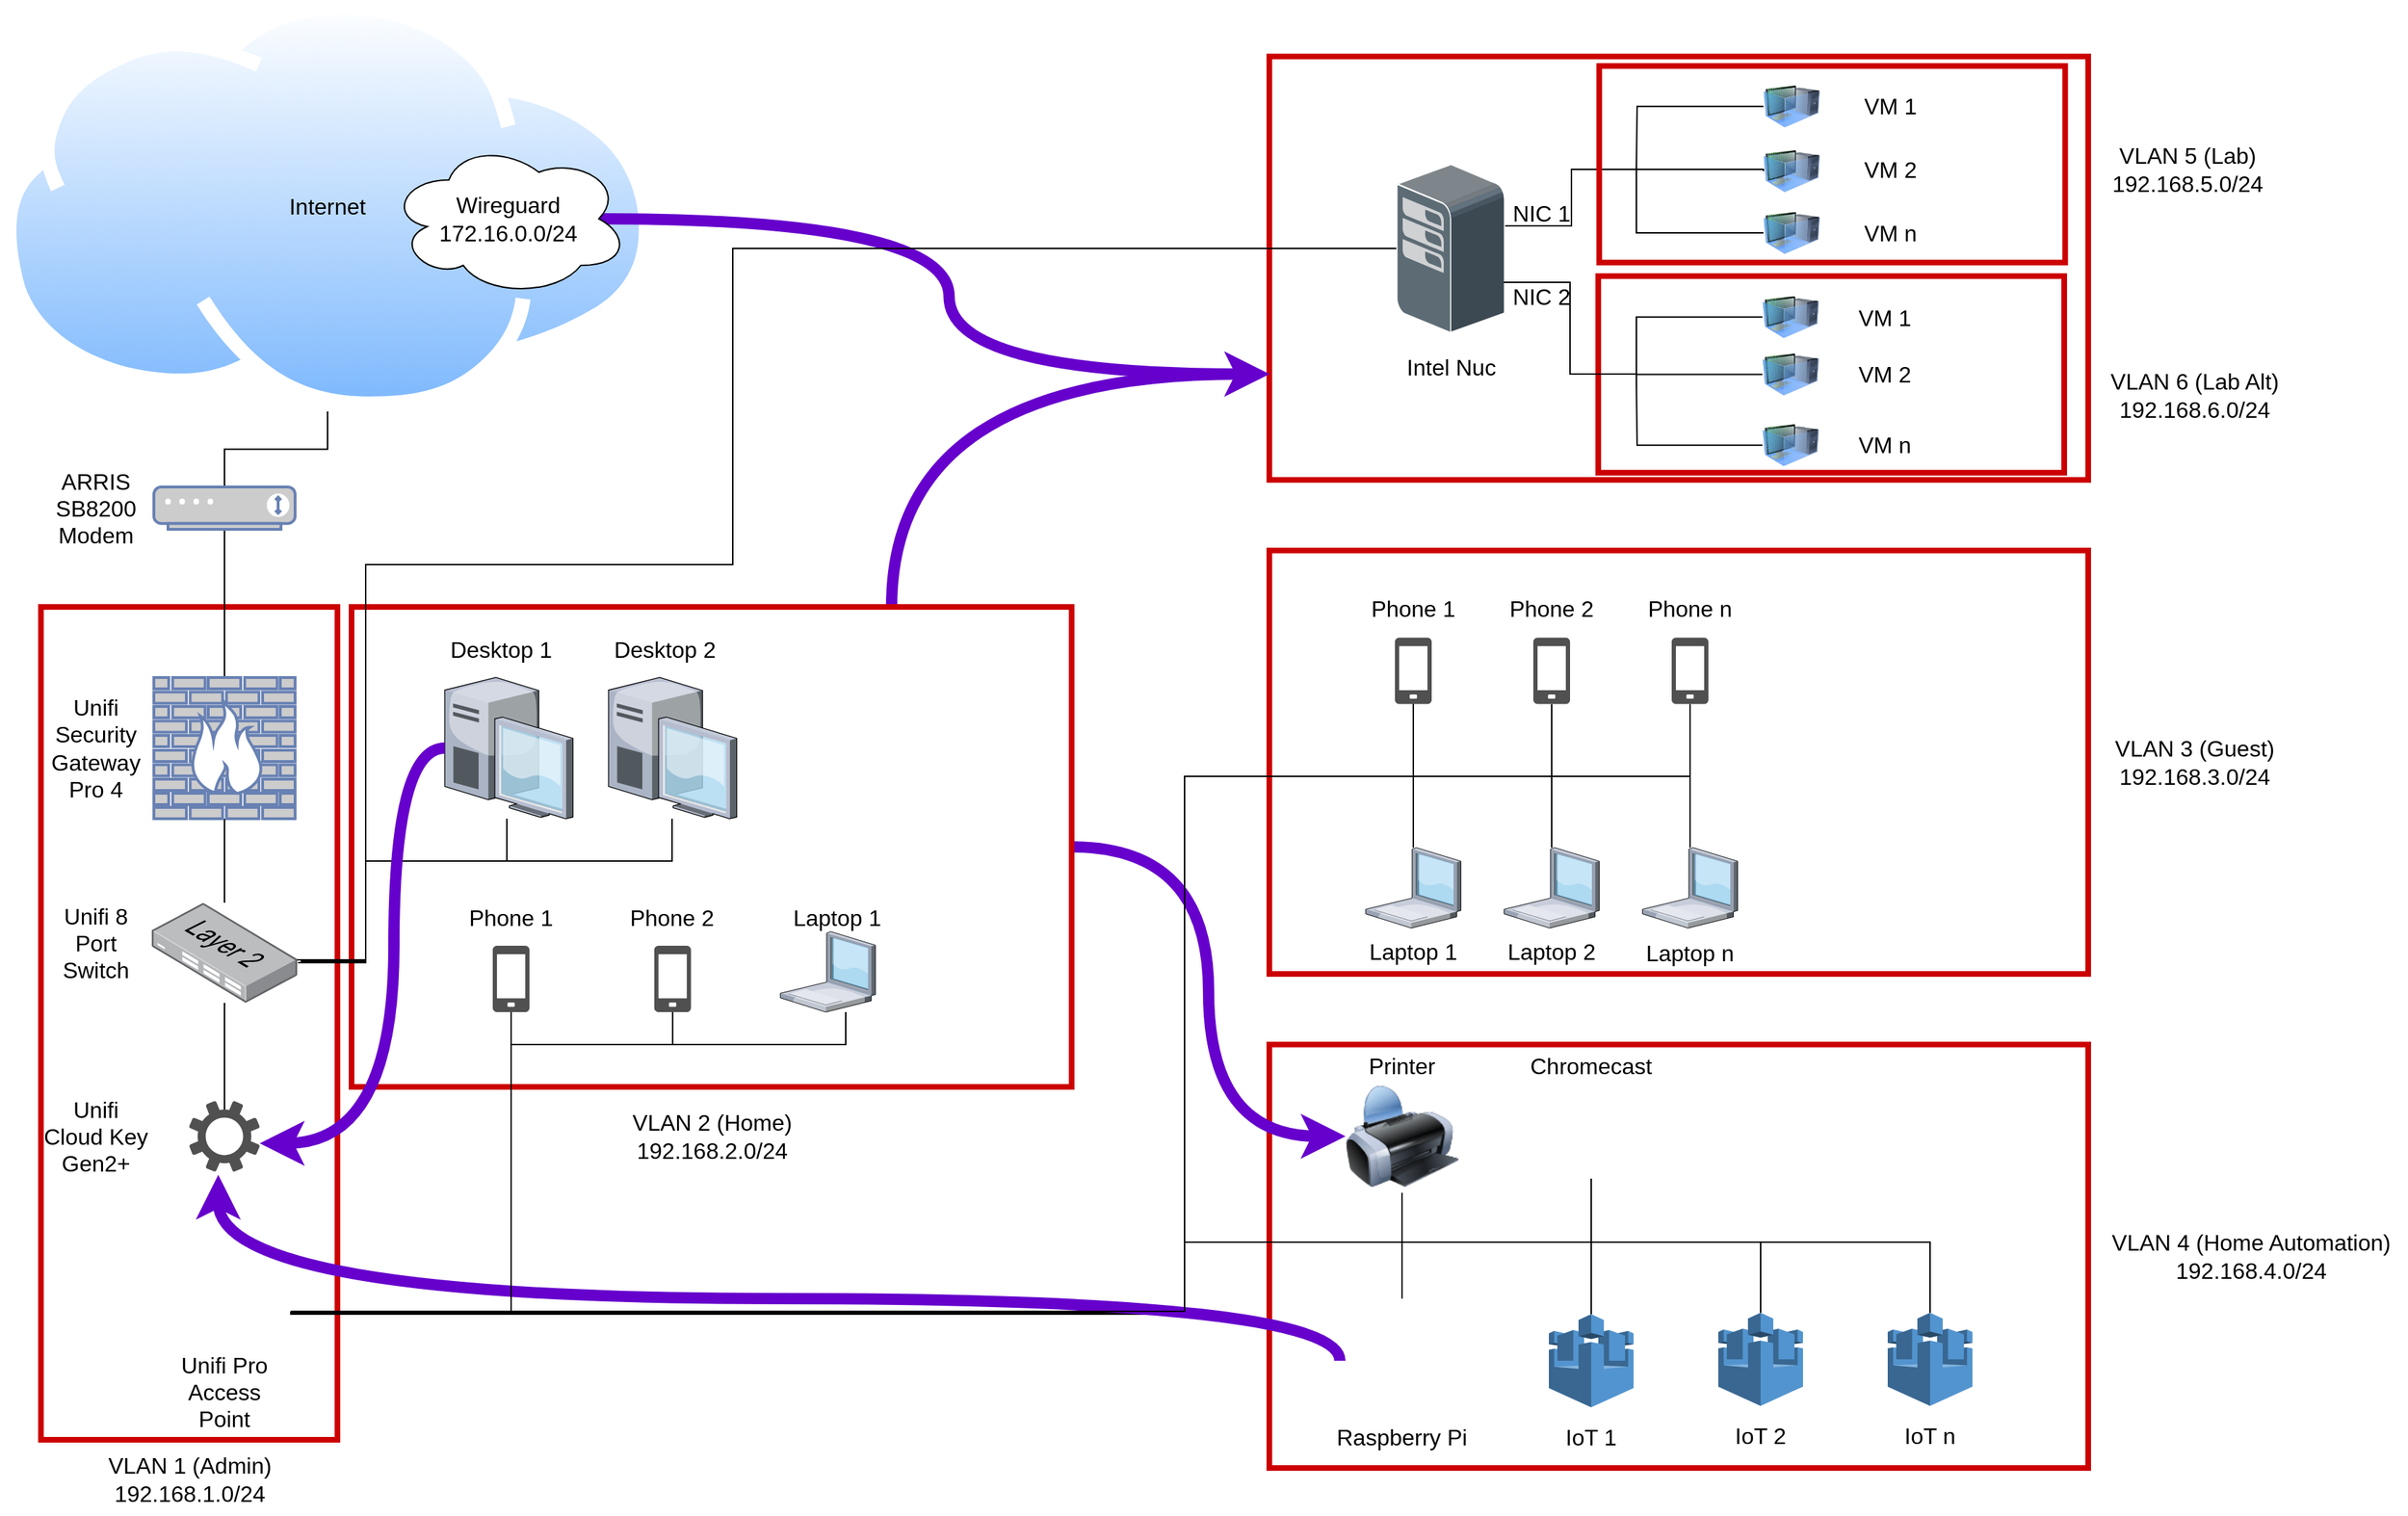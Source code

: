 <mxfile version="20.8.23" type="device"><diagram id="Ds2sItfyzFPyh1SkgrzB" name="Current"><mxGraphModel dx="1793" dy="870" grid="1" gridSize="10" guides="1" tooltips="1" connect="1" arrows="1" fold="1" page="1" pageScale="1" pageWidth="850" pageHeight="1100" math="0" shadow="0"><root><mxCell id="0"/><mxCell id="1" parent="0"/><mxCell id="rxloa3v-cWvNDDFYcRvY-28" value="" style="rounded=0;whiteSpace=wrap;html=1;strokeColor=#CC0000;fillColor=none;strokeWidth=4;" parent="1" vertex="1"><mxGeometry x="900" y="740" width="580" height="300" as="geometry"/></mxCell><mxCell id="kZkbwH2C09EGABGEzkcC-1" value="" style="rounded=0;whiteSpace=wrap;html=1;strokeColor=#CC0000;fillColor=none;strokeWidth=4;" vertex="1" parent="1"><mxGeometry x="30" y="430" width="210" height="590" as="geometry"/></mxCell><mxCell id="hfXK8gR3mUtzM9UgU4Q--16" value="" style="rounded=0;whiteSpace=wrap;html=1;strokeColor=#CC0000;fillColor=none;strokeWidth=4;" parent="1" vertex="1"><mxGeometry x="1133" y="195.63" width="330" height="139.25" as="geometry"/></mxCell><mxCell id="rxloa3v-cWvNDDFYcRvY-39" value="" style="rounded=0;whiteSpace=wrap;html=1;strokeColor=#CC0000;fillColor=none;strokeWidth=4;" parent="1" vertex="1"><mxGeometry x="900" y="40" width="580" height="300" as="geometry"/></mxCell><mxCell id="rxloa3v-cWvNDDFYcRvY-37" value="" style="rounded=0;whiteSpace=wrap;html=1;strokeColor=#CC0000;fillColor=none;strokeWidth=4;" parent="1" vertex="1"><mxGeometry x="900" y="390" width="580" height="300" as="geometry"/></mxCell><mxCell id="rxloa3v-cWvNDDFYcRvY-67" style="edgeStyle=orthogonalEdgeStyle;rounded=0;orthogonalLoop=1;jettySize=auto;html=1;exitX=0.5;exitY=1;exitDx=0;exitDy=0;fontSize=16;endArrow=none;endFill=0;" parent="1" source="rxloa3v-cWvNDDFYcRvY-65" target="nndIvBKPw7F6Ww-xYiM8-17" edge="1"><mxGeometry relative="1" as="geometry"/></mxCell><mxCell id="rxloa3v-cWvNDDFYcRvY-65" value="" style="aspect=fixed;perimeter=ellipsePerimeter;html=1;align=center;shadow=0;dashed=0;spacingTop=3;image;image=img/lib/active_directory/internet_cloud.svg;fontSize=20;" parent="1" vertex="1"><mxGeometry x="1.67" width="462.7" height="291.5" as="geometry"/></mxCell><mxCell id="rxloa3v-cWvNDDFYcRvY-118" style="edgeStyle=orthogonalEdgeStyle;curved=1;rounded=0;orthogonalLoop=1;jettySize=auto;html=1;exitX=0.75;exitY=0;exitDx=0;exitDy=0;entryX=0;entryY=0.75;entryDx=0;entryDy=0;fontSize=16;endArrow=classic;endFill=1;strokeWidth=8;strokeColor=#6600CC;" parent="1" source="nndIvBKPw7F6Ww-xYiM8-13" target="rxloa3v-cWvNDDFYcRvY-39" edge="1"><mxGeometry relative="1" as="geometry"/></mxCell><mxCell id="rxloa3v-cWvNDDFYcRvY-119" style="edgeStyle=orthogonalEdgeStyle;curved=1;rounded=0;orthogonalLoop=1;jettySize=auto;html=1;exitX=1;exitY=0.5;exitDx=0;exitDy=0;entryX=0;entryY=0.5;entryDx=0;entryDy=0;fontSize=16;endArrow=classic;endFill=1;strokeColor=#6600CC;strokeWidth=8;" parent="1" source="nndIvBKPw7F6Ww-xYiM8-13" target="rxloa3v-cWvNDDFYcRvY-56" edge="1"><mxGeometry relative="1" as="geometry"/></mxCell><mxCell id="nndIvBKPw7F6Ww-xYiM8-13" value="" style="rounded=0;whiteSpace=wrap;html=1;strokeColor=#CC0000;fillColor=none;strokeWidth=4;" parent="1" vertex="1"><mxGeometry x="250" y="430" width="510" height="340" as="geometry"/></mxCell><mxCell id="rxloa3v-cWvNDDFYcRvY-121" style="edgeStyle=orthogonalEdgeStyle;curved=1;rounded=0;orthogonalLoop=1;jettySize=auto;html=1;exitX=0.875;exitY=0.5;exitDx=0;exitDy=0;exitPerimeter=0;entryX=0;entryY=0.75;entryDx=0;entryDy=0;fontSize=16;endArrow=classic;endFill=1;strokeColor=#6600CC;strokeWidth=8;" parent="1" source="nndIvBKPw7F6Ww-xYiM8-3" target="rxloa3v-cWvNDDFYcRvY-39" edge="1"><mxGeometry relative="1" as="geometry"/></mxCell><mxCell id="nndIvBKPw7F6Ww-xYiM8-3" value="&lt;span style=&quot;font-size: 16px&quot;&gt;Wireguard&lt;/span&gt;&lt;br style=&quot;font-size: 16px&quot;&gt;&lt;span style=&quot;font-size: 16px&quot;&gt;172.16.0.0/24&lt;/span&gt;" style="ellipse;shape=cloud;whiteSpace=wrap;html=1;" parent="1" vertex="1"><mxGeometry x="276.41" y="100" width="170" height="110" as="geometry"/></mxCell><mxCell id="nndIvBKPw7F6Ww-xYiM8-11" style="edgeStyle=orthogonalEdgeStyle;rounded=0;orthogonalLoop=1;jettySize=auto;html=1;entryX=0.5;entryY=0;entryDx=0;entryDy=0;entryPerimeter=0;endArrow=none;endFill=0;" parent="1" source="nndIvBKPw7F6Ww-xYiM8-17" target="nndIvBKPw7F6Ww-xYiM8-10" edge="1"><mxGeometry relative="1" as="geometry"><mxPoint x="159.667" y="400" as="sourcePoint"/></mxGeometry></mxCell><mxCell id="nndIvBKPw7F6Ww-xYiM8-22" style="edgeStyle=orthogonalEdgeStyle;rounded=0;orthogonalLoop=1;jettySize=auto;html=1;exitX=0.5;exitY=1;exitDx=0;exitDy=0;exitPerimeter=0;endArrow=none;endFill=0;" parent="1" source="nndIvBKPw7F6Ww-xYiM8-10" target="nndIvBKPw7F6Ww-xYiM8-18" edge="1"><mxGeometry relative="1" as="geometry"/></mxCell><mxCell id="nndIvBKPw7F6Ww-xYiM8-10" value="" style="fontColor=#0066CC;verticalAlign=top;verticalLabelPosition=bottom;labelPosition=center;align=center;html=1;outlineConnect=0;fillColor=#CCCCCC;strokeColor=#6881B3;gradientColor=none;gradientDirection=north;strokeWidth=2;shape=mxgraph.networks.firewall;" parent="1" vertex="1"><mxGeometry x="110" y="480" width="100" height="100" as="geometry"/></mxCell><mxCell id="nndIvBKPw7F6Ww-xYiM8-14" value="&lt;font style=&quot;font-size: 16px&quot;&gt;Unifi Security Gateway Pro 4&lt;/font&gt;" style="text;html=1;strokeColor=none;fillColor=none;align=center;verticalAlign=middle;whiteSpace=wrap;rounded=0;" parent="1" vertex="1"><mxGeometry x="28.5" y="520" width="80" height="20" as="geometry"/></mxCell><mxCell id="nndIvBKPw7F6Ww-xYiM8-17" value="" style="fontColor=#0066CC;verticalAlign=top;verticalLabelPosition=bottom;labelPosition=center;align=center;html=1;outlineConnect=0;fillColor=#CCCCCC;strokeColor=#6881B3;gradientColor=none;gradientDirection=north;strokeWidth=2;shape=mxgraph.networks.modem;" parent="1" vertex="1"><mxGeometry x="110" y="345" width="100" height="30" as="geometry"/></mxCell><mxCell id="nndIvBKPw7F6Ww-xYiM8-18" value="" style="points=[];aspect=fixed;html=1;align=center;shadow=0;dashed=0;image;image=img/lib/allied_telesis/switch/Switch_24_port_L2.svg;strokeColor=#CC0000;strokeWidth=4;fillColor=none;" parent="1" vertex="1"><mxGeometry x="108.5" y="639.5" width="103" height="71" as="geometry"/></mxCell><mxCell id="nndIvBKPw7F6Ww-xYiM8-20" value="&lt;font style=&quot;font-size: 16px&quot;&gt;Unifi 8 Port Switch&lt;/font&gt;" style="text;html=1;strokeColor=none;fillColor=none;align=center;verticalAlign=middle;whiteSpace=wrap;rounded=0;" parent="1" vertex="1"><mxGeometry x="28.5" y="657.5" width="80" height="20" as="geometry"/></mxCell><mxCell id="nndIvBKPw7F6Ww-xYiM8-26" style="edgeStyle=orthogonalEdgeStyle;rounded=0;orthogonalLoop=1;jettySize=auto;html=1;exitX=0.5;exitY=0.12;exitDx=0;exitDy=0;exitPerimeter=0;endArrow=none;endFill=0;" parent="1" source="nndIvBKPw7F6Ww-xYiM8-23" target="nndIvBKPw7F6Ww-xYiM8-18" edge="1"><mxGeometry relative="1" as="geometry"/></mxCell><mxCell id="nndIvBKPw7F6Ww-xYiM8-23" value="" style="pointerEvents=1;shadow=0;dashed=0;html=1;strokeColor=none;labelPosition=center;verticalLabelPosition=bottom;verticalAlign=top;align=center;fillColor=#505050;shape=mxgraph.mscae.enterprise.settings" parent="1" vertex="1"><mxGeometry x="135" y="780" width="50" height="50" as="geometry"/></mxCell><mxCell id="nndIvBKPw7F6Ww-xYiM8-24" value="&lt;font style=&quot;font-size: 16px&quot;&gt;Unifi Cloud Key Gen2+&lt;/font&gt;" style="text;html=1;strokeColor=none;fillColor=none;align=center;verticalAlign=middle;whiteSpace=wrap;rounded=0;" parent="1" vertex="1"><mxGeometry x="28.5" y="795" width="80" height="20" as="geometry"/></mxCell><mxCell id="nndIvBKPw7F6Ww-xYiM8-27" value="&lt;font style=&quot;font-size: 16px&quot;&gt;ARRIS SB8200 Modem&lt;/font&gt;" style="text;html=1;strokeColor=none;fillColor=none;align=center;verticalAlign=middle;whiteSpace=wrap;rounded=0;" parent="1" vertex="1"><mxGeometry x="28.5" y="350" width="80" height="20" as="geometry"/></mxCell><mxCell id="rxloa3v-cWvNDDFYcRvY-5" style="edgeStyle=orthogonalEdgeStyle;rounded=0;orthogonalLoop=1;jettySize=auto;html=1;entryX=1.005;entryY=0.599;entryDx=0;entryDy=0;entryPerimeter=0;endArrow=none;endFill=0;" parent="1" source="rxloa3v-cWvNDDFYcRvY-1" target="nndIvBKPw7F6Ww-xYiM8-18" edge="1"><mxGeometry relative="1" as="geometry"><Array as="points"><mxPoint x="360" y="610"/><mxPoint x="260" y="610"/><mxPoint x="260" y="682"/></Array></mxGeometry></mxCell><mxCell id="rxloa3v-cWvNDDFYcRvY-1" value="" style="verticalLabelPosition=bottom;sketch=0;aspect=fixed;html=1;verticalAlign=top;strokeColor=none;align=center;outlineConnect=0;shape=mxgraph.citrix.desktop;" parent="1" vertex="1"><mxGeometry x="316" y="480" width="90.82" height="100" as="geometry"/></mxCell><mxCell id="rxloa3v-cWvNDDFYcRvY-53" style="edgeStyle=orthogonalEdgeStyle;rounded=0;orthogonalLoop=1;jettySize=auto;html=1;exitX=1;exitY=0.5;exitDx=0;exitDy=0;fontSize=20;endArrow=none;endFill=0;" parent="1" source="rxloa3v-cWvNDDFYcRvY-2" target="rxloa3v-cWvNDDFYcRvY-42" edge="1"><mxGeometry relative="1" as="geometry"><Array as="points"><mxPoint x="363" y="930"/><mxPoint x="363" y="740"/><mxPoint x="600" y="740"/></Array></mxGeometry></mxCell><mxCell id="rxloa3v-cWvNDDFYcRvY-80" style="edgeStyle=orthogonalEdgeStyle;rounded=0;orthogonalLoop=1;jettySize=auto;html=1;exitX=1;exitY=0.5;exitDx=0;exitDy=0;entryX=0.5;entryY=0;entryDx=0;entryDy=0;entryPerimeter=0;fontSize=16;endArrow=none;endFill=0;" parent="1" source="rxloa3v-cWvNDDFYcRvY-2" target="rxloa3v-cWvNDDFYcRvY-73" edge="1"><mxGeometry relative="1" as="geometry"><Array as="points"><mxPoint x="207" y="931"/><mxPoint x="840" y="931"/><mxPoint x="840" y="880"/><mxPoint x="1128" y="880"/></Array></mxGeometry></mxCell><mxCell id="rxloa3v-cWvNDDFYcRvY-81" style="edgeStyle=orthogonalEdgeStyle;rounded=0;orthogonalLoop=1;jettySize=auto;html=1;exitX=1;exitY=0.5;exitDx=0;exitDy=0;entryX=0.5;entryY=0;entryDx=0;entryDy=0;entryPerimeter=0;fontSize=16;endArrow=none;endFill=0;" parent="1" source="rxloa3v-cWvNDDFYcRvY-2" target="rxloa3v-cWvNDDFYcRvY-76" edge="1"><mxGeometry relative="1" as="geometry"><Array as="points"><mxPoint x="840" y="930"/><mxPoint x="840" y="880"/><mxPoint x="1248" y="880"/></Array></mxGeometry></mxCell><mxCell id="rxloa3v-cWvNDDFYcRvY-82" style="edgeStyle=orthogonalEdgeStyle;rounded=0;orthogonalLoop=1;jettySize=auto;html=1;exitX=1;exitY=0.5;exitDx=0;exitDy=0;entryX=0.5;entryY=0;entryDx=0;entryDy=0;entryPerimeter=0;fontSize=16;endArrow=none;endFill=0;" parent="1" source="rxloa3v-cWvNDDFYcRvY-2" target="rxloa3v-cWvNDDFYcRvY-78" edge="1"><mxGeometry relative="1" as="geometry"><Array as="points"><mxPoint x="840" y="930"/><mxPoint x="840" y="880"/><mxPoint x="1368" y="880"/></Array></mxGeometry></mxCell><mxCell id="rxloa3v-cWvNDDFYcRvY-83" style="edgeStyle=orthogonalEdgeStyle;rounded=0;orthogonalLoop=1;jettySize=auto;html=1;exitX=1;exitY=0.5;exitDx=0;exitDy=0;entryX=0.5;entryY=0;entryDx=0;entryDy=0;fontSize=16;endArrow=none;endFill=0;" parent="1" source="rxloa3v-cWvNDDFYcRvY-2" target="rxloa3v-cWvNDDFYcRvY-55" edge="1"><mxGeometry relative="1" as="geometry"><Array as="points"><mxPoint x="840" y="930"/><mxPoint x="840" y="880"/><mxPoint x="994" y="880"/></Array></mxGeometry></mxCell><mxCell id="rxloa3v-cWvNDDFYcRvY-84" style="edgeStyle=orthogonalEdgeStyle;rounded=0;orthogonalLoop=1;jettySize=auto;html=1;exitX=1;exitY=0.5;exitDx=0;exitDy=0;entryX=0.5;entryY=1;entryDx=0;entryDy=0;fontSize=16;endArrow=none;endFill=0;" parent="1" source="rxloa3v-cWvNDDFYcRvY-2" target="rxloa3v-cWvNDDFYcRvY-56" edge="1"><mxGeometry relative="1" as="geometry"><Array as="points"><mxPoint x="840" y="930"/><mxPoint x="840" y="880"/><mxPoint x="994" y="880"/></Array></mxGeometry></mxCell><mxCell id="rxloa3v-cWvNDDFYcRvY-95" style="edgeStyle=orthogonalEdgeStyle;rounded=0;orthogonalLoop=1;jettySize=auto;html=1;exitX=1;exitY=0.5;exitDx=0;exitDy=0;fontSize=16;endArrow=none;endFill=0;" parent="1" source="rxloa3v-cWvNDDFYcRvY-2" target="rxloa3v-cWvNDDFYcRvY-69" edge="1"><mxGeometry relative="1" as="geometry"><Array as="points"><mxPoint x="840" y="930"/><mxPoint x="840" y="550"/><mxPoint x="1002" y="550"/></Array></mxGeometry></mxCell><mxCell id="rxloa3v-cWvNDDFYcRvY-96" style="edgeStyle=orthogonalEdgeStyle;rounded=0;orthogonalLoop=1;jettySize=auto;html=1;exitX=1;exitY=0.5;exitDx=0;exitDy=0;fontSize=16;endArrow=none;endFill=0;" parent="1" source="rxloa3v-cWvNDDFYcRvY-2" target="rxloa3v-cWvNDDFYcRvY-85" edge="1"><mxGeometry relative="1" as="geometry"><Array as="points"><mxPoint x="840" y="930"/><mxPoint x="840" y="550"/><mxPoint x="1100" y="550"/></Array></mxGeometry></mxCell><mxCell id="rxloa3v-cWvNDDFYcRvY-97" style="edgeStyle=orthogonalEdgeStyle;rounded=0;orthogonalLoop=1;jettySize=auto;html=1;exitX=1;exitY=0.5;exitDx=0;exitDy=0;fontSize=16;endArrow=none;endFill=0;" parent="1" source="rxloa3v-cWvNDDFYcRvY-2" target="rxloa3v-cWvNDDFYcRvY-87" edge="1"><mxGeometry relative="1" as="geometry"><Array as="points"><mxPoint x="840" y="929"/><mxPoint x="840" y="550"/><mxPoint x="1198" y="550"/></Array></mxGeometry></mxCell><mxCell id="rxloa3v-cWvNDDFYcRvY-99" style="edgeStyle=orthogonalEdgeStyle;rounded=0;orthogonalLoop=1;jettySize=auto;html=1;exitX=1;exitY=0.5;exitDx=0;exitDy=0;fontSize=16;endArrow=none;endFill=0;" parent="1" source="rxloa3v-cWvNDDFYcRvY-2" target="rxloa3v-cWvNDDFYcRvY-90" edge="1"><mxGeometry relative="1" as="geometry"><Array as="points"><mxPoint x="840" y="929"/><mxPoint x="840" y="550"/><mxPoint x="1100" y="550"/></Array></mxGeometry></mxCell><mxCell id="rxloa3v-cWvNDDFYcRvY-100" style="edgeStyle=orthogonalEdgeStyle;rounded=0;orthogonalLoop=1;jettySize=auto;html=1;exitX=1;exitY=0.5;exitDx=0;exitDy=0;fontSize=16;endArrow=none;endFill=0;" parent="1" source="rxloa3v-cWvNDDFYcRvY-2" target="rxloa3v-cWvNDDFYcRvY-92" edge="1"><mxGeometry relative="1" as="geometry"><Array as="points"><mxPoint x="840" y="930"/><mxPoint x="840" y="550"/><mxPoint x="1198" y="550"/></Array></mxGeometry></mxCell><mxCell id="rxloa3v-cWvNDDFYcRvY-2" value="" style="shape=image;html=1;verticalAlign=top;verticalLabelPosition=bottom;labelBackgroundColor=#ffffff;imageAspect=0;aspect=fixed;image=https://cdn3.iconfinder.com/data/icons/simple-files-1/128/Wi-Fi-128.png" parent="1" vertex="1"><mxGeometry x="113" y="882" width="94" height="94" as="geometry"/></mxCell><mxCell id="rxloa3v-cWvNDDFYcRvY-12" value="" style="verticalLabelPosition=bottom;sketch=0;aspect=fixed;html=1;verticalAlign=top;strokeColor=none;align=center;outlineConnect=0;shape=mxgraph.citrix.desktop;" parent="1" vertex="1"><mxGeometry x="431.99" y="480" width="90.82" height="100" as="geometry"/></mxCell><mxCell id="rxloa3v-cWvNDDFYcRvY-17" style="edgeStyle=orthogonalEdgeStyle;rounded=0;orthogonalLoop=1;jettySize=auto;html=1;exitX=1.024;exitY=0.585;exitDx=0;exitDy=0;endArrow=none;endFill=0;exitPerimeter=0;" parent="1" source="nndIvBKPw7F6Ww-xYiM8-18" target="rxloa3v-cWvNDDFYcRvY-12" edge="1"><mxGeometry relative="1" as="geometry"><mxPoint x="470" y="774" as="sourcePoint"/><mxPoint x="366.015" y="650.035" as="targetPoint"/><Array as="points"><mxPoint x="260" y="681"/><mxPoint x="260" y="610"/><mxPoint x="477" y="610"/></Array></mxGeometry></mxCell><mxCell id="rxloa3v-cWvNDDFYcRvY-18" value="&lt;font style=&quot;font-size: 16px&quot;&gt;Unifi Pro Access Point&lt;/font&gt;" style="text;html=1;strokeColor=none;fillColor=none;align=center;verticalAlign=middle;whiteSpace=wrap;rounded=0;" parent="1" vertex="1"><mxGeometry x="120.0" y="976" width="80" height="20" as="geometry"/></mxCell><mxCell id="rxloa3v-cWvNDDFYcRvY-19" value="&lt;font style=&quot;font-size: 16px&quot;&gt;Desktop 1&lt;/font&gt;" style="text;html=1;strokeColor=none;fillColor=none;align=center;verticalAlign=middle;whiteSpace=wrap;rounded=0;" parent="1" vertex="1"><mxGeometry x="316" y="450" width="80" height="20" as="geometry"/></mxCell><mxCell id="rxloa3v-cWvNDDFYcRvY-20" value="&lt;font style=&quot;font-size: 16px&quot;&gt;Desktop 2&lt;br&gt;&lt;/font&gt;" style="text;html=1;strokeColor=none;fillColor=none;align=center;verticalAlign=middle;whiteSpace=wrap;rounded=0;" parent="1" vertex="1"><mxGeometry x="431.99" y="450" width="80" height="20" as="geometry"/></mxCell><mxCell id="hfXK8gR3mUtzM9UgU4Q--11" style="edgeStyle=orthogonalEdgeStyle;rounded=0;orthogonalLoop=1;jettySize=auto;html=1;exitX=0;exitY=0.5;exitDx=0;exitDy=0;endArrow=none;endFill=0;" parent="1" source="rxloa3v-cWvNDDFYcRvY-22" edge="1"><mxGeometry relative="1" as="geometry"><mxPoint x="1160" y="120" as="targetPoint"/></mxGeometry></mxCell><mxCell id="rxloa3v-cWvNDDFYcRvY-22" value="" style="image;html=1;image=img/lib/clip_art/computers/Virtual_Machine_128x128.png" parent="1" vertex="1"><mxGeometry x="1250" y="50.75" width="40" height="49.25" as="geometry"/></mxCell><mxCell id="hfXK8gR3mUtzM9UgU4Q--12" style="edgeStyle=orthogonalEdgeStyle;rounded=0;orthogonalLoop=1;jettySize=auto;html=1;endArrow=none;endFill=0;" parent="1" source="rxloa3v-cWvNDDFYcRvY-23" edge="1"><mxGeometry relative="1" as="geometry"><mxPoint x="1160" y="120" as="targetPoint"/><Array as="points"><mxPoint x="1114" y="160"/><mxPoint x="1114" y="120"/></Array></mxGeometry></mxCell><mxCell id="rxloa3v-cWvNDDFYcRvY-23" value="" style="shadow=0;dashed=0;html=1;labelPosition=center;verticalLabelPosition=bottom;verticalAlign=top;align=center;outlineConnect=0;shape=mxgraph.veeam.3d.esx_esxi;" parent="1" vertex="1"><mxGeometry x="990" y="116" width="77" height="120" as="geometry"/></mxCell><mxCell id="rxloa3v-cWvNDDFYcRvY-24" style="edgeStyle=orthogonalEdgeStyle;rounded=0;orthogonalLoop=1;jettySize=auto;html=1;exitX=0.5;exitY=1;exitDx=0;exitDy=0;endArrow=none;endFill=0;" parent="1" edge="1"><mxGeometry relative="1" as="geometry"><mxPoint x="1155" y="320" as="sourcePoint"/><mxPoint x="1155" y="320" as="targetPoint"/></mxGeometry></mxCell><mxCell id="rxloa3v-cWvNDDFYcRvY-29" value="&lt;font style=&quot;font-size: 16px&quot;&gt;VLAN 2 (Home)&lt;br&gt;192.168.2.0/24&lt;br&gt;&lt;/font&gt;" style="text;html=1;align=center;verticalAlign=middle;resizable=0;points=[];autosize=1;strokeColor=none;fillColor=none;" parent="1" vertex="1"><mxGeometry x="435" y="780" width="140" height="50" as="geometry"/></mxCell><mxCell id="rxloa3v-cWvNDDFYcRvY-30" value="&lt;font style=&quot;font-size: 16px&quot;&gt;VLAN 4 (Home Automation)&lt;br&gt;192.168.4.0/24&lt;br&gt;&lt;/font&gt;" style="text;html=1;align=center;verticalAlign=middle;resizable=0;points=[];autosize=1;strokeColor=none;fillColor=none;" parent="1" vertex="1"><mxGeometry x="1485" y="865" width="220" height="50" as="geometry"/></mxCell><mxCell id="rxloa3v-cWvNDDFYcRvY-38" value="&lt;font style=&quot;font-size: 16px&quot;&gt;VLAN 3 (Guest)&lt;br&gt;192.168.3.0/24&lt;br&gt;&lt;/font&gt;" style="text;html=1;align=center;verticalAlign=middle;resizable=0;points=[];autosize=1;strokeColor=none;fillColor=none;" parent="1" vertex="1"><mxGeometry x="1485" y="515" width="140" height="50" as="geometry"/></mxCell><mxCell id="rxloa3v-cWvNDDFYcRvY-40" value="&lt;font style=&quot;font-size: 16px&quot;&gt;VLAN 5 (Lab)&lt;br&gt;192.168.5.0/24&lt;br&gt;&lt;/font&gt;" style="text;html=1;align=center;verticalAlign=middle;resizable=0;points=[];autosize=1;strokeColor=none;fillColor=none;" parent="1" vertex="1"><mxGeometry x="1485" y="95.37" width="130" height="50" as="geometry"/></mxCell><mxCell id="rxloa3v-cWvNDDFYcRvY-51" value="" style="edgeStyle=orthogonalEdgeStyle;rounded=0;orthogonalLoop=1;jettySize=auto;html=1;fontSize=20;endArrow=none;endFill=0;entryX=1;entryY=0.5;entryDx=0;entryDy=0;" parent="1" source="rxloa3v-cWvNDDFYcRvY-41" target="rxloa3v-cWvNDDFYcRvY-2" edge="1"><mxGeometry relative="1" as="geometry"><mxPoint x="210" y="1018" as="targetPoint"/><Array as="points"><mxPoint x="363" y="930"/><mxPoint x="207" y="930"/></Array></mxGeometry></mxCell><mxCell id="rxloa3v-cWvNDDFYcRvY-41" value="" style="sketch=0;pointerEvents=1;shadow=0;dashed=0;html=1;strokeColor=none;fillColor=#505050;labelPosition=center;verticalLabelPosition=bottom;verticalAlign=top;outlineConnect=0;align=center;shape=mxgraph.office.devices.cell_phone_generic;fontSize=20;" parent="1" vertex="1"><mxGeometry x="350" y="670" width="26" height="47" as="geometry"/></mxCell><mxCell id="rxloa3v-cWvNDDFYcRvY-44" value="&lt;font style=&quot;font-size: 16px&quot;&gt;Laptop 1&lt;br&gt;&lt;/font&gt;" style="text;html=1;strokeColor=none;fillColor=none;align=center;verticalAlign=middle;whiteSpace=wrap;rounded=0;" parent="1" vertex="1"><mxGeometry x="553.68" y="639.5" width="80" height="20" as="geometry"/></mxCell><mxCell id="rxloa3v-cWvNDDFYcRvY-46" value="&lt;font style=&quot;font-size: 16px&quot;&gt;Phone 1&lt;br&gt;&lt;/font&gt;" style="text;html=1;strokeColor=none;fillColor=none;align=center;verticalAlign=middle;whiteSpace=wrap;rounded=0;" parent="1" vertex="1"><mxGeometry x="323" y="639.5" width="80" height="20" as="geometry"/></mxCell><mxCell id="rxloa3v-cWvNDDFYcRvY-49" value="" style="sketch=0;pointerEvents=1;shadow=0;dashed=0;html=1;strokeColor=none;fillColor=#505050;labelPosition=center;verticalLabelPosition=bottom;verticalAlign=top;outlineConnect=0;align=center;shape=mxgraph.office.devices.cell_phone_generic;fontSize=20;" parent="1" vertex="1"><mxGeometry x="464.4" y="670" width="26" height="47" as="geometry"/></mxCell><mxCell id="rxloa3v-cWvNDDFYcRvY-50" value="&lt;font style=&quot;font-size: 16px&quot;&gt;Phone 2&lt;br&gt;&lt;/font&gt;" style="text;html=1;strokeColor=none;fillColor=none;align=center;verticalAlign=middle;whiteSpace=wrap;rounded=0;" parent="1" vertex="1"><mxGeometry x="437.4" y="639.5" width="80" height="20" as="geometry"/></mxCell><mxCell id="rxloa3v-cWvNDDFYcRvY-120" style="edgeStyle=orthogonalEdgeStyle;curved=1;rounded=0;orthogonalLoop=1;jettySize=auto;html=1;exitX=0;exitY=0.5;exitDx=0;exitDy=0;entryX=0.412;entryY=1.045;entryDx=0;entryDy=0;entryPerimeter=0;fontSize=16;endArrow=classic;endFill=1;strokeColor=#6600CC;strokeWidth=8;" parent="1" source="rxloa3v-cWvNDDFYcRvY-55" target="nndIvBKPw7F6Ww-xYiM8-23" edge="1"><mxGeometry relative="1" as="geometry"><Array as="points"><mxPoint x="950" y="920"/><mxPoint x="156" y="920"/></Array></mxGeometry></mxCell><mxCell id="rxloa3v-cWvNDDFYcRvY-55" value="" style="shape=image;html=1;verticalAlign=top;verticalLabelPosition=bottom;labelBackgroundColor=#ffffff;imageAspect=0;aspect=fixed;image=https://cdn4.iconfinder.com/data/icons/logos-and-brands/512/272_Raspberry_Pi_logo-128.png;fontSize=20;" parent="1" vertex="1"><mxGeometry x="950" y="920" width="88" height="88" as="geometry"/></mxCell><mxCell id="rxloa3v-cWvNDDFYcRvY-56" value="" style="image;html=1;image=img/lib/clip_art/computers/Printer_128x128.png;fontSize=20;" parent="1" vertex="1"><mxGeometry x="954" y="765" width="80" height="80" as="geometry"/></mxCell><mxCell id="kZkbwH2C09EGABGEzkcC-8" style="edgeStyle=orthogonalEdgeStyle;rounded=0;orthogonalLoop=1;jettySize=auto;html=1;exitX=0.5;exitY=1;exitDx=0;exitDy=0;entryX=1;entryY=0.5;entryDx=0;entryDy=0;endArrow=none;endFill=0;" edge="1" parent="1" source="rxloa3v-cWvNDDFYcRvY-57" target="rxloa3v-cWvNDDFYcRvY-2"><mxGeometry relative="1" as="geometry"><Array as="points"><mxPoint x="1128" y="880"/><mxPoint x="840" y="880"/><mxPoint x="840" y="929"/></Array></mxGeometry></mxCell><mxCell id="rxloa3v-cWvNDDFYcRvY-57" value="" style="shape=image;html=1;verticalAlign=top;verticalLabelPosition=bottom;labelBackgroundColor=#ffffff;imageAspect=0;aspect=fixed;image=https://cdn4.iconfinder.com/data/icons/vecico-connectivity/288/chromecast-128.png;fontSize=20;" parent="1" vertex="1"><mxGeometry x="1098" y="775" width="60" height="60" as="geometry"/></mxCell><mxCell id="rxloa3v-cWvNDDFYcRvY-58" value="&lt;font style=&quot;font-size: 16px&quot;&gt;Chromecast&lt;br&gt;&lt;/font&gt;" style="text;html=1;strokeColor=none;fillColor=none;align=center;verticalAlign=middle;whiteSpace=wrap;rounded=0;" parent="1" vertex="1"><mxGeometry x="1088" y="745" width="80" height="20" as="geometry"/></mxCell><mxCell id="rxloa3v-cWvNDDFYcRvY-63" value="&lt;font style=&quot;font-size: 16px&quot;&gt;Raspberry Pi&lt;br&gt;&lt;/font&gt;" style="text;html=1;strokeColor=none;fillColor=none;align=center;verticalAlign=middle;whiteSpace=wrap;rounded=0;" parent="1" vertex="1"><mxGeometry x="946" y="1008" width="96" height="20" as="geometry"/></mxCell><mxCell id="rxloa3v-cWvNDDFYcRvY-64" value="&lt;font style=&quot;font-size: 16px&quot;&gt;Printer&lt;br&gt;&lt;/font&gt;" style="text;html=1;strokeColor=none;fillColor=none;align=center;verticalAlign=middle;whiteSpace=wrap;rounded=0;" parent="1" vertex="1"><mxGeometry x="946" y="745" width="96" height="20" as="geometry"/></mxCell><mxCell id="rxloa3v-cWvNDDFYcRvY-66" value="Internet" style="text;html=1;strokeColor=none;fillColor=none;align=center;verticalAlign=middle;whiteSpace=wrap;rounded=0;fontSize=16;" parent="1" vertex="1"><mxGeometry x="203.02" y="130.75" width="60" height="30" as="geometry"/></mxCell><mxCell id="rxloa3v-cWvNDDFYcRvY-69" value="" style="sketch=0;pointerEvents=1;shadow=0;dashed=0;html=1;strokeColor=none;fillColor=#505050;labelPosition=center;verticalLabelPosition=bottom;verticalAlign=top;outlineConnect=0;align=center;shape=mxgraph.office.devices.cell_phone_generic;fontSize=20;" parent="1" vertex="1"><mxGeometry x="989" y="451.75" width="26" height="47" as="geometry"/></mxCell><mxCell id="rxloa3v-cWvNDDFYcRvY-70" value="&lt;font style=&quot;font-size: 16px&quot;&gt;Phone 1&lt;br&gt;&lt;/font&gt;" style="text;html=1;strokeColor=none;fillColor=none;align=center;verticalAlign=middle;whiteSpace=wrap;rounded=0;" parent="1" vertex="1"><mxGeometry x="962" y="421.25" width="80" height="20" as="geometry"/></mxCell><mxCell id="rxloa3v-cWvNDDFYcRvY-101" value="" style="edgeStyle=orthogonalEdgeStyle;rounded=0;orthogonalLoop=1;jettySize=auto;html=1;fontSize=16;endArrow=none;endFill=0;" parent="1" source="rxloa3v-cWvNDDFYcRvY-71" target="rxloa3v-cWvNDDFYcRvY-69" edge="1"><mxGeometry relative="1" as="geometry"/></mxCell><mxCell id="rxloa3v-cWvNDDFYcRvY-71" value="" style="verticalLabelPosition=bottom;sketch=0;aspect=fixed;html=1;verticalAlign=top;strokeColor=none;align=center;outlineConnect=0;shape=mxgraph.citrix.laptop_1;fontSize=20;" parent="1" vertex="1"><mxGeometry x="968.32" y="600.5" width="67.36" height="57" as="geometry"/></mxCell><mxCell id="rxloa3v-cWvNDDFYcRvY-72" value="&lt;font style=&quot;font-size: 16px&quot;&gt;Laptop 1&lt;br&gt;&lt;/font&gt;" style="text;html=1;strokeColor=none;fillColor=none;align=center;verticalAlign=middle;whiteSpace=wrap;rounded=0;" parent="1" vertex="1"><mxGeometry x="962" y="663.5" width="80" height="20" as="geometry"/></mxCell><mxCell id="rxloa3v-cWvNDDFYcRvY-73" value="" style="outlineConnect=0;dashed=0;verticalLabelPosition=bottom;verticalAlign=top;align=center;html=1;shape=mxgraph.aws3.aws_iot;fillColor=#5294CF;gradientColor=none;fontSize=16;" parent="1" vertex="1"><mxGeometry x="1098" y="931" width="60" height="66" as="geometry"/></mxCell><mxCell id="rxloa3v-cWvNDDFYcRvY-74" value="&lt;font style=&quot;font-size: 16px&quot;&gt;IoT 1&lt;br&gt;&lt;/font&gt;" style="text;html=1;strokeColor=none;fillColor=none;align=center;verticalAlign=middle;whiteSpace=wrap;rounded=0;" parent="1" vertex="1"><mxGeometry x="1080" y="1008" width="96" height="20" as="geometry"/></mxCell><mxCell id="rxloa3v-cWvNDDFYcRvY-76" value="" style="outlineConnect=0;dashed=0;verticalLabelPosition=bottom;verticalAlign=top;align=center;html=1;shape=mxgraph.aws3.aws_iot;fillColor=#5294CF;gradientColor=none;fontSize=16;" parent="1" vertex="1"><mxGeometry x="1218" y="930" width="60" height="66" as="geometry"/></mxCell><mxCell id="rxloa3v-cWvNDDFYcRvY-77" value="&lt;font style=&quot;font-size: 16px&quot;&gt;IoT 2&lt;br&gt;&lt;/font&gt;" style="text;html=1;strokeColor=none;fillColor=none;align=center;verticalAlign=middle;whiteSpace=wrap;rounded=0;" parent="1" vertex="1"><mxGeometry x="1200" y="1007" width="96" height="20" as="geometry"/></mxCell><mxCell id="rxloa3v-cWvNDDFYcRvY-78" value="" style="outlineConnect=0;dashed=0;verticalLabelPosition=bottom;verticalAlign=top;align=center;html=1;shape=mxgraph.aws3.aws_iot;fillColor=#5294CF;gradientColor=none;fontSize=16;" parent="1" vertex="1"><mxGeometry x="1338" y="930" width="60" height="66" as="geometry"/></mxCell><mxCell id="rxloa3v-cWvNDDFYcRvY-79" value="&lt;font style=&quot;font-size: 16px&quot;&gt;IoT n&lt;br&gt;&lt;/font&gt;" style="text;html=1;strokeColor=none;fillColor=none;align=center;verticalAlign=middle;whiteSpace=wrap;rounded=0;" parent="1" vertex="1"><mxGeometry x="1320" y="1007" width="96" height="20" as="geometry"/></mxCell><mxCell id="rxloa3v-cWvNDDFYcRvY-85" value="" style="sketch=0;pointerEvents=1;shadow=0;dashed=0;html=1;strokeColor=none;fillColor=#505050;labelPosition=center;verticalLabelPosition=bottom;verticalAlign=top;outlineConnect=0;align=center;shape=mxgraph.office.devices.cell_phone_generic;fontSize=20;" parent="1" vertex="1"><mxGeometry x="1087" y="451.75" width="26" height="47" as="geometry"/></mxCell><mxCell id="rxloa3v-cWvNDDFYcRvY-86" value="&lt;font style=&quot;font-size: 16px&quot;&gt;Phone 2&lt;br&gt;&lt;/font&gt;" style="text;html=1;strokeColor=none;fillColor=none;align=center;verticalAlign=middle;whiteSpace=wrap;rounded=0;" parent="1" vertex="1"><mxGeometry x="1060" y="421.25" width="80" height="20" as="geometry"/></mxCell><mxCell id="rxloa3v-cWvNDDFYcRvY-87" value="" style="sketch=0;pointerEvents=1;shadow=0;dashed=0;html=1;strokeColor=none;fillColor=#505050;labelPosition=center;verticalLabelPosition=bottom;verticalAlign=top;outlineConnect=0;align=center;shape=mxgraph.office.devices.cell_phone_generic;fontSize=20;" parent="1" vertex="1"><mxGeometry x="1185" y="451.75" width="26" height="47" as="geometry"/></mxCell><mxCell id="rxloa3v-cWvNDDFYcRvY-88" value="&lt;font style=&quot;font-size: 16px&quot;&gt;Phone n&lt;br&gt;&lt;/font&gt;" style="text;html=1;strokeColor=none;fillColor=none;align=center;verticalAlign=middle;whiteSpace=wrap;rounded=0;" parent="1" vertex="1"><mxGeometry x="1158" y="421.25" width="80" height="20" as="geometry"/></mxCell><mxCell id="rxloa3v-cWvNDDFYcRvY-90" value="" style="verticalLabelPosition=bottom;sketch=0;aspect=fixed;html=1;verticalAlign=top;strokeColor=none;align=center;outlineConnect=0;shape=mxgraph.citrix.laptop_1;fontSize=20;" parent="1" vertex="1"><mxGeometry x="1066.32" y="600.5" width="67.36" height="57" as="geometry"/></mxCell><mxCell id="rxloa3v-cWvNDDFYcRvY-91" value="&lt;font style=&quot;font-size: 16px&quot;&gt;Laptop 2&lt;br&gt;&lt;/font&gt;" style="text;html=1;strokeColor=none;fillColor=none;align=center;verticalAlign=middle;whiteSpace=wrap;rounded=0;" parent="1" vertex="1"><mxGeometry x="1060" y="663.5" width="80" height="20" as="geometry"/></mxCell><mxCell id="rxloa3v-cWvNDDFYcRvY-92" value="" style="verticalLabelPosition=bottom;sketch=0;aspect=fixed;html=1;verticalAlign=top;strokeColor=none;align=center;outlineConnect=0;shape=mxgraph.citrix.laptop_1;fontSize=20;" parent="1" vertex="1"><mxGeometry x="1164.32" y="600.5" width="67.36" height="57" as="geometry"/></mxCell><mxCell id="rxloa3v-cWvNDDFYcRvY-93" value="&lt;font style=&quot;font-size: 16px&quot;&gt;Laptop n&lt;br&gt;&lt;/font&gt;" style="text;html=1;strokeColor=none;fillColor=none;align=center;verticalAlign=middle;whiteSpace=wrap;rounded=0;" parent="1" vertex="1"><mxGeometry x="1158" y="670.25" width="80" height="9.5" as="geometry"/></mxCell><mxCell id="rxloa3v-cWvNDDFYcRvY-103" value="&lt;font style=&quot;font-size: 16px&quot;&gt;Intel Nuc&lt;br&gt;&lt;/font&gt;" style="text;html=1;strokeColor=none;fillColor=none;align=center;verticalAlign=middle;whiteSpace=wrap;rounded=0;" parent="1" vertex="1"><mxGeometry x="989" y="250" width="80" height="20" as="geometry"/></mxCell><mxCell id="hfXK8gR3mUtzM9UgU4Q--2" value="" style="rounded=0;whiteSpace=wrap;html=1;strokeColor=#CC0000;fillColor=none;strokeWidth=4;" parent="1" vertex="1"><mxGeometry x="1133.68" y="46.75" width="330" height="139.25" as="geometry"/></mxCell><mxCell id="rxloa3v-cWvNDDFYcRvY-106" value="&lt;font style=&quot;font-size: 16px&quot;&gt;VM 1&lt;br&gt;&lt;/font&gt;" style="text;html=1;strokeColor=none;fillColor=none;align=center;verticalAlign=middle;whiteSpace=wrap;rounded=0;" parent="1" vertex="1"><mxGeometry x="1300" y="65.38" width="80" height="20" as="geometry"/></mxCell><mxCell id="rxloa3v-cWvNDDFYcRvY-107" value="&lt;font style=&quot;font-size: 16px&quot;&gt;VM 2&lt;br&gt;&lt;/font&gt;" style="text;html=1;strokeColor=none;fillColor=none;align=center;verticalAlign=middle;whiteSpace=wrap;rounded=0;" parent="1" vertex="1"><mxGeometry x="1300" y="110.37" width="80" height="20" as="geometry"/></mxCell><mxCell id="rxloa3v-cWvNDDFYcRvY-108" value="&lt;font style=&quot;font-size: 16px&quot;&gt;VM n&lt;br&gt;&lt;/font&gt;" style="text;html=1;strokeColor=none;fillColor=none;align=center;verticalAlign=middle;whiteSpace=wrap;rounded=0;" parent="1" vertex="1"><mxGeometry x="1300" y="155" width="80" height="20" as="geometry"/></mxCell><mxCell id="rxloa3v-cWvNDDFYcRvY-117" value="" style="edgeStyle=orthogonalEdgeStyle;rounded=0;orthogonalLoop=1;jettySize=auto;html=1;fontSize=16;endArrow=none;endFill=0;" parent="1" source="nndIvBKPw7F6Ww-xYiM8-18" target="rxloa3v-cWvNDDFYcRvY-23" edge="1"><mxGeometry relative="1" as="geometry"><mxPoint x="730" y="190" as="sourcePoint"/><mxPoint x="810" y="190" as="targetPoint"/><Array as="points"><mxPoint x="260" y="680"/><mxPoint x="260" y="400"/><mxPoint x="520" y="400"/><mxPoint x="520" y="176"/></Array></mxGeometry></mxCell><mxCell id="hfXK8gR3mUtzM9UgU4Q--6" style="edgeStyle=orthogonalEdgeStyle;rounded=0;orthogonalLoop=1;jettySize=auto;html=1;exitX=0;exitY=0.5;exitDx=0;exitDy=0;endArrow=none;endFill=0;" parent="1" source="hfXK8gR3mUtzM9UgU4Q--8" edge="1"><mxGeometry relative="1" as="geometry"><mxPoint x="1160" y="160" as="targetPoint"/><mxPoint x="1250" y="135.875" as="sourcePoint"/><Array as="points"><mxPoint x="1250" y="120"/><mxPoint x="1160" y="120"/></Array></mxGeometry></mxCell><mxCell id="hfXK8gR3mUtzM9UgU4Q--8" value="" style="image;html=1;image=img/lib/clip_art/computers/Virtual_Machine_128x128.png" parent="1" vertex="1"><mxGeometry x="1250" y="96.62" width="40" height="49.25" as="geometry"/></mxCell><mxCell id="hfXK8gR3mUtzM9UgU4Q--10" style="edgeStyle=orthogonalEdgeStyle;rounded=0;orthogonalLoop=1;jettySize=auto;html=1;exitX=0;exitY=0.5;exitDx=0;exitDy=0;endArrow=none;endFill=0;" parent="1" source="hfXK8gR3mUtzM9UgU4Q--9" edge="1"><mxGeometry relative="1" as="geometry"><mxPoint x="1160" y="160" as="targetPoint"/><Array as="points"><mxPoint x="1160" y="165"/></Array></mxGeometry></mxCell><mxCell id="hfXK8gR3mUtzM9UgU4Q--9" value="" style="image;html=1;image=img/lib/clip_art/computers/Virtual_Machine_128x128.png" parent="1" vertex="1"><mxGeometry x="1250" y="140.37" width="40" height="49.25" as="geometry"/></mxCell><mxCell id="hfXK8gR3mUtzM9UgU4Q--13" value="&lt;font style=&quot;font-size: 16px&quot;&gt;VLAN 6 (Lab Alt)&lt;br&gt;192.168.6.0/24&lt;br&gt;&lt;/font&gt;" style="text;html=1;align=center;verticalAlign=middle;resizable=0;points=[];autosize=1;strokeColor=none;fillColor=none;" parent="1" vertex="1"><mxGeometry x="1485" y="255" width="140" height="50" as="geometry"/></mxCell><mxCell id="hfXK8gR3mUtzM9UgU4Q--14" value="&lt;font style=&quot;font-size: 16px&quot;&gt;NIC 1&lt;br&gt;&lt;/font&gt;" style="text;html=1;strokeColor=none;fillColor=none;align=center;verticalAlign=middle;whiteSpace=wrap;rounded=0;" parent="1" vertex="1"><mxGeometry x="1053" y="140.75" width="80" height="20" as="geometry"/></mxCell><mxCell id="hfXK8gR3mUtzM9UgU4Q--15" style="edgeStyle=orthogonalEdgeStyle;rounded=0;orthogonalLoop=1;jettySize=auto;html=1;endArrow=none;endFill=0;" parent="1" edge="1"><mxGeometry relative="1" as="geometry"><mxPoint x="1160" y="265" as="targetPoint"/><mxPoint x="1066" y="200" as="sourcePoint"/><Array as="points"><mxPoint x="1066" y="200"/><mxPoint x="1113" y="200"/><mxPoint x="1113" y="265"/></Array></mxGeometry></mxCell><mxCell id="hfXK8gR3mUtzM9UgU4Q--43" style="edgeStyle=orthogonalEdgeStyle;rounded=0;orthogonalLoop=1;jettySize=auto;html=1;exitX=0;exitY=0.5;exitDx=0;exitDy=0;endArrow=none;endFill=0;" parent="1" source="hfXK8gR3mUtzM9UgU4Q--18" edge="1"><mxGeometry relative="1" as="geometry"><mxPoint x="1160" y="265.308" as="targetPoint"/></mxGeometry></mxCell><mxCell id="hfXK8gR3mUtzM9UgU4Q--18" value="" style="image;html=1;image=img/lib/clip_art/computers/Virtual_Machine_128x128.png" parent="1" vertex="1"><mxGeometry x="1249.32" y="240.63" width="40" height="49.25" as="geometry"/></mxCell><mxCell id="hfXK8gR3mUtzM9UgU4Q--42" style="edgeStyle=orthogonalEdgeStyle;rounded=0;orthogonalLoop=1;jettySize=auto;html=1;exitX=0;exitY=0.5;exitDx=0;exitDy=0;endArrow=none;endFill=0;" parent="1" source="hfXK8gR3mUtzM9UgU4Q--20" edge="1"><mxGeometry relative="1" as="geometry"><mxPoint x="1160" y="270" as="targetPoint"/></mxGeometry></mxCell><mxCell id="hfXK8gR3mUtzM9UgU4Q--20" value="" style="image;html=1;image=img/lib/clip_art/computers/Virtual_Machine_128x128.png" parent="1" vertex="1"><mxGeometry x="1249.32" y="290.75" width="40" height="49.25" as="geometry"/></mxCell><mxCell id="hfXK8gR3mUtzM9UgU4Q--21" value="&lt;font style=&quot;font-size: 16px&quot;&gt;NIC 2&lt;br&gt;&lt;/font&gt;" style="text;html=1;strokeColor=none;fillColor=none;align=center;verticalAlign=middle;whiteSpace=wrap;rounded=0;" parent="1" vertex="1"><mxGeometry x="1053" y="200" width="80" height="20" as="geometry"/></mxCell><mxCell id="hfXK8gR3mUtzM9UgU4Q--28" style="edgeStyle=orthogonalEdgeStyle;rounded=0;orthogonalLoop=1;jettySize=auto;html=1;exitX=0;exitY=0.5;exitDx=0;exitDy=0;endArrow=none;endFill=0;" parent="1" source="hfXK8gR3mUtzM9UgU4Q--23" edge="1"><mxGeometry relative="1" as="geometry"><mxPoint x="1160" y="270" as="targetPoint"/><Array as="points"><mxPoint x="1160" y="225"/></Array></mxGeometry></mxCell><mxCell id="hfXK8gR3mUtzM9UgU4Q--23" value="" style="image;html=1;image=img/lib/clip_art/computers/Virtual_Machine_128x128.png" parent="1" vertex="1"><mxGeometry x="1249.32" y="200" width="40" height="49.25" as="geometry"/></mxCell><mxCell id="hfXK8gR3mUtzM9UgU4Q--44" value="&lt;font style=&quot;font-size: 16px&quot;&gt;VM 1&lt;br&gt;&lt;/font&gt;" style="text;html=1;strokeColor=none;fillColor=none;align=center;verticalAlign=middle;whiteSpace=wrap;rounded=0;" parent="1" vertex="1"><mxGeometry x="1296" y="214.62" width="80" height="20" as="geometry"/></mxCell><mxCell id="hfXK8gR3mUtzM9UgU4Q--45" value="&lt;font style=&quot;font-size: 16px&quot;&gt;VM 2&lt;br&gt;&lt;/font&gt;" style="text;html=1;strokeColor=none;fillColor=none;align=center;verticalAlign=middle;whiteSpace=wrap;rounded=0;" parent="1" vertex="1"><mxGeometry x="1296" y="255.26" width="80" height="20" as="geometry"/></mxCell><mxCell id="hfXK8gR3mUtzM9UgU4Q--46" value="&lt;font style=&quot;font-size: 16px&quot;&gt;VM n&lt;br&gt;&lt;/font&gt;" style="text;html=1;strokeColor=none;fillColor=none;align=center;verticalAlign=middle;whiteSpace=wrap;rounded=0;" parent="1" vertex="1"><mxGeometry x="1296" y="305.38" width="80" height="20" as="geometry"/></mxCell><mxCell id="hfXK8gR3mUtzM9UgU4Q--47" style="edgeStyle=orthogonalEdgeStyle;rounded=0;orthogonalLoop=1;jettySize=auto;html=1;exitX=0.5;exitY=1;exitDx=0;exitDy=0;endArrow=none;endFill=0;" parent="1" source="rxloa3v-cWvNDDFYcRvY-108" target="rxloa3v-cWvNDDFYcRvY-108" edge="1"><mxGeometry relative="1" as="geometry"/></mxCell><mxCell id="rxloa3v-cWvNDDFYcRvY-42" value="" style="verticalLabelPosition=bottom;sketch=0;aspect=fixed;html=1;verticalAlign=top;strokeColor=none;align=center;outlineConnect=0;shape=mxgraph.citrix.laptop_1;fontSize=20;" parent="1" vertex="1"><mxGeometry x="553.68" y="660" width="67.36" height="57" as="geometry"/></mxCell><mxCell id="kZkbwH2C09EGABGEzkcC-11" value="" style="edgeStyle=orthogonalEdgeStyle;rounded=0;orthogonalLoop=1;jettySize=auto;html=1;fontSize=20;endArrow=none;endFill=0;" edge="1" parent="1" source="rxloa3v-cWvNDDFYcRvY-49"><mxGeometry relative="1" as="geometry"><mxPoint x="363" y="717" as="sourcePoint"/><mxPoint x="207" y="930" as="targetPoint"/><Array as="points"><mxPoint x="477" y="740"/><mxPoint x="363" y="740"/><mxPoint x="363" y="930"/><mxPoint x="207" y="930"/></Array></mxGeometry></mxCell><mxCell id="kZkbwH2C09EGABGEzkcC-12" style="edgeStyle=orthogonalEdgeStyle;curved=1;rounded=0;orthogonalLoop=1;jettySize=auto;html=1;fontSize=16;endArrow=classic;endFill=1;strokeColor=#6600CC;strokeWidth=8;" edge="1" parent="1" source="rxloa3v-cWvNDDFYcRvY-1" target="nndIvBKPw7F6Ww-xYiM8-23"><mxGeometry relative="1" as="geometry"><Array as="points"><mxPoint x="280" y="530"/><mxPoint x="280" y="810"/></Array><mxPoint x="960" y="974" as="sourcePoint"/><mxPoint x="166" y="842" as="targetPoint"/></mxGeometry></mxCell><mxCell id="kZkbwH2C09EGABGEzkcC-15" value="&lt;font style=&quot;font-size: 16px&quot;&gt;VLAN 1 (Admin)&lt;br&gt;192.168.1.0/24&lt;br&gt;&lt;/font&gt;" style="text;html=1;align=center;verticalAlign=middle;resizable=0;points=[];autosize=1;strokeColor=none;fillColor=none;" vertex="1" parent="1"><mxGeometry x="65" y="1023" width="140" height="50" as="geometry"/></mxCell></root></mxGraphModel></diagram></mxfile>